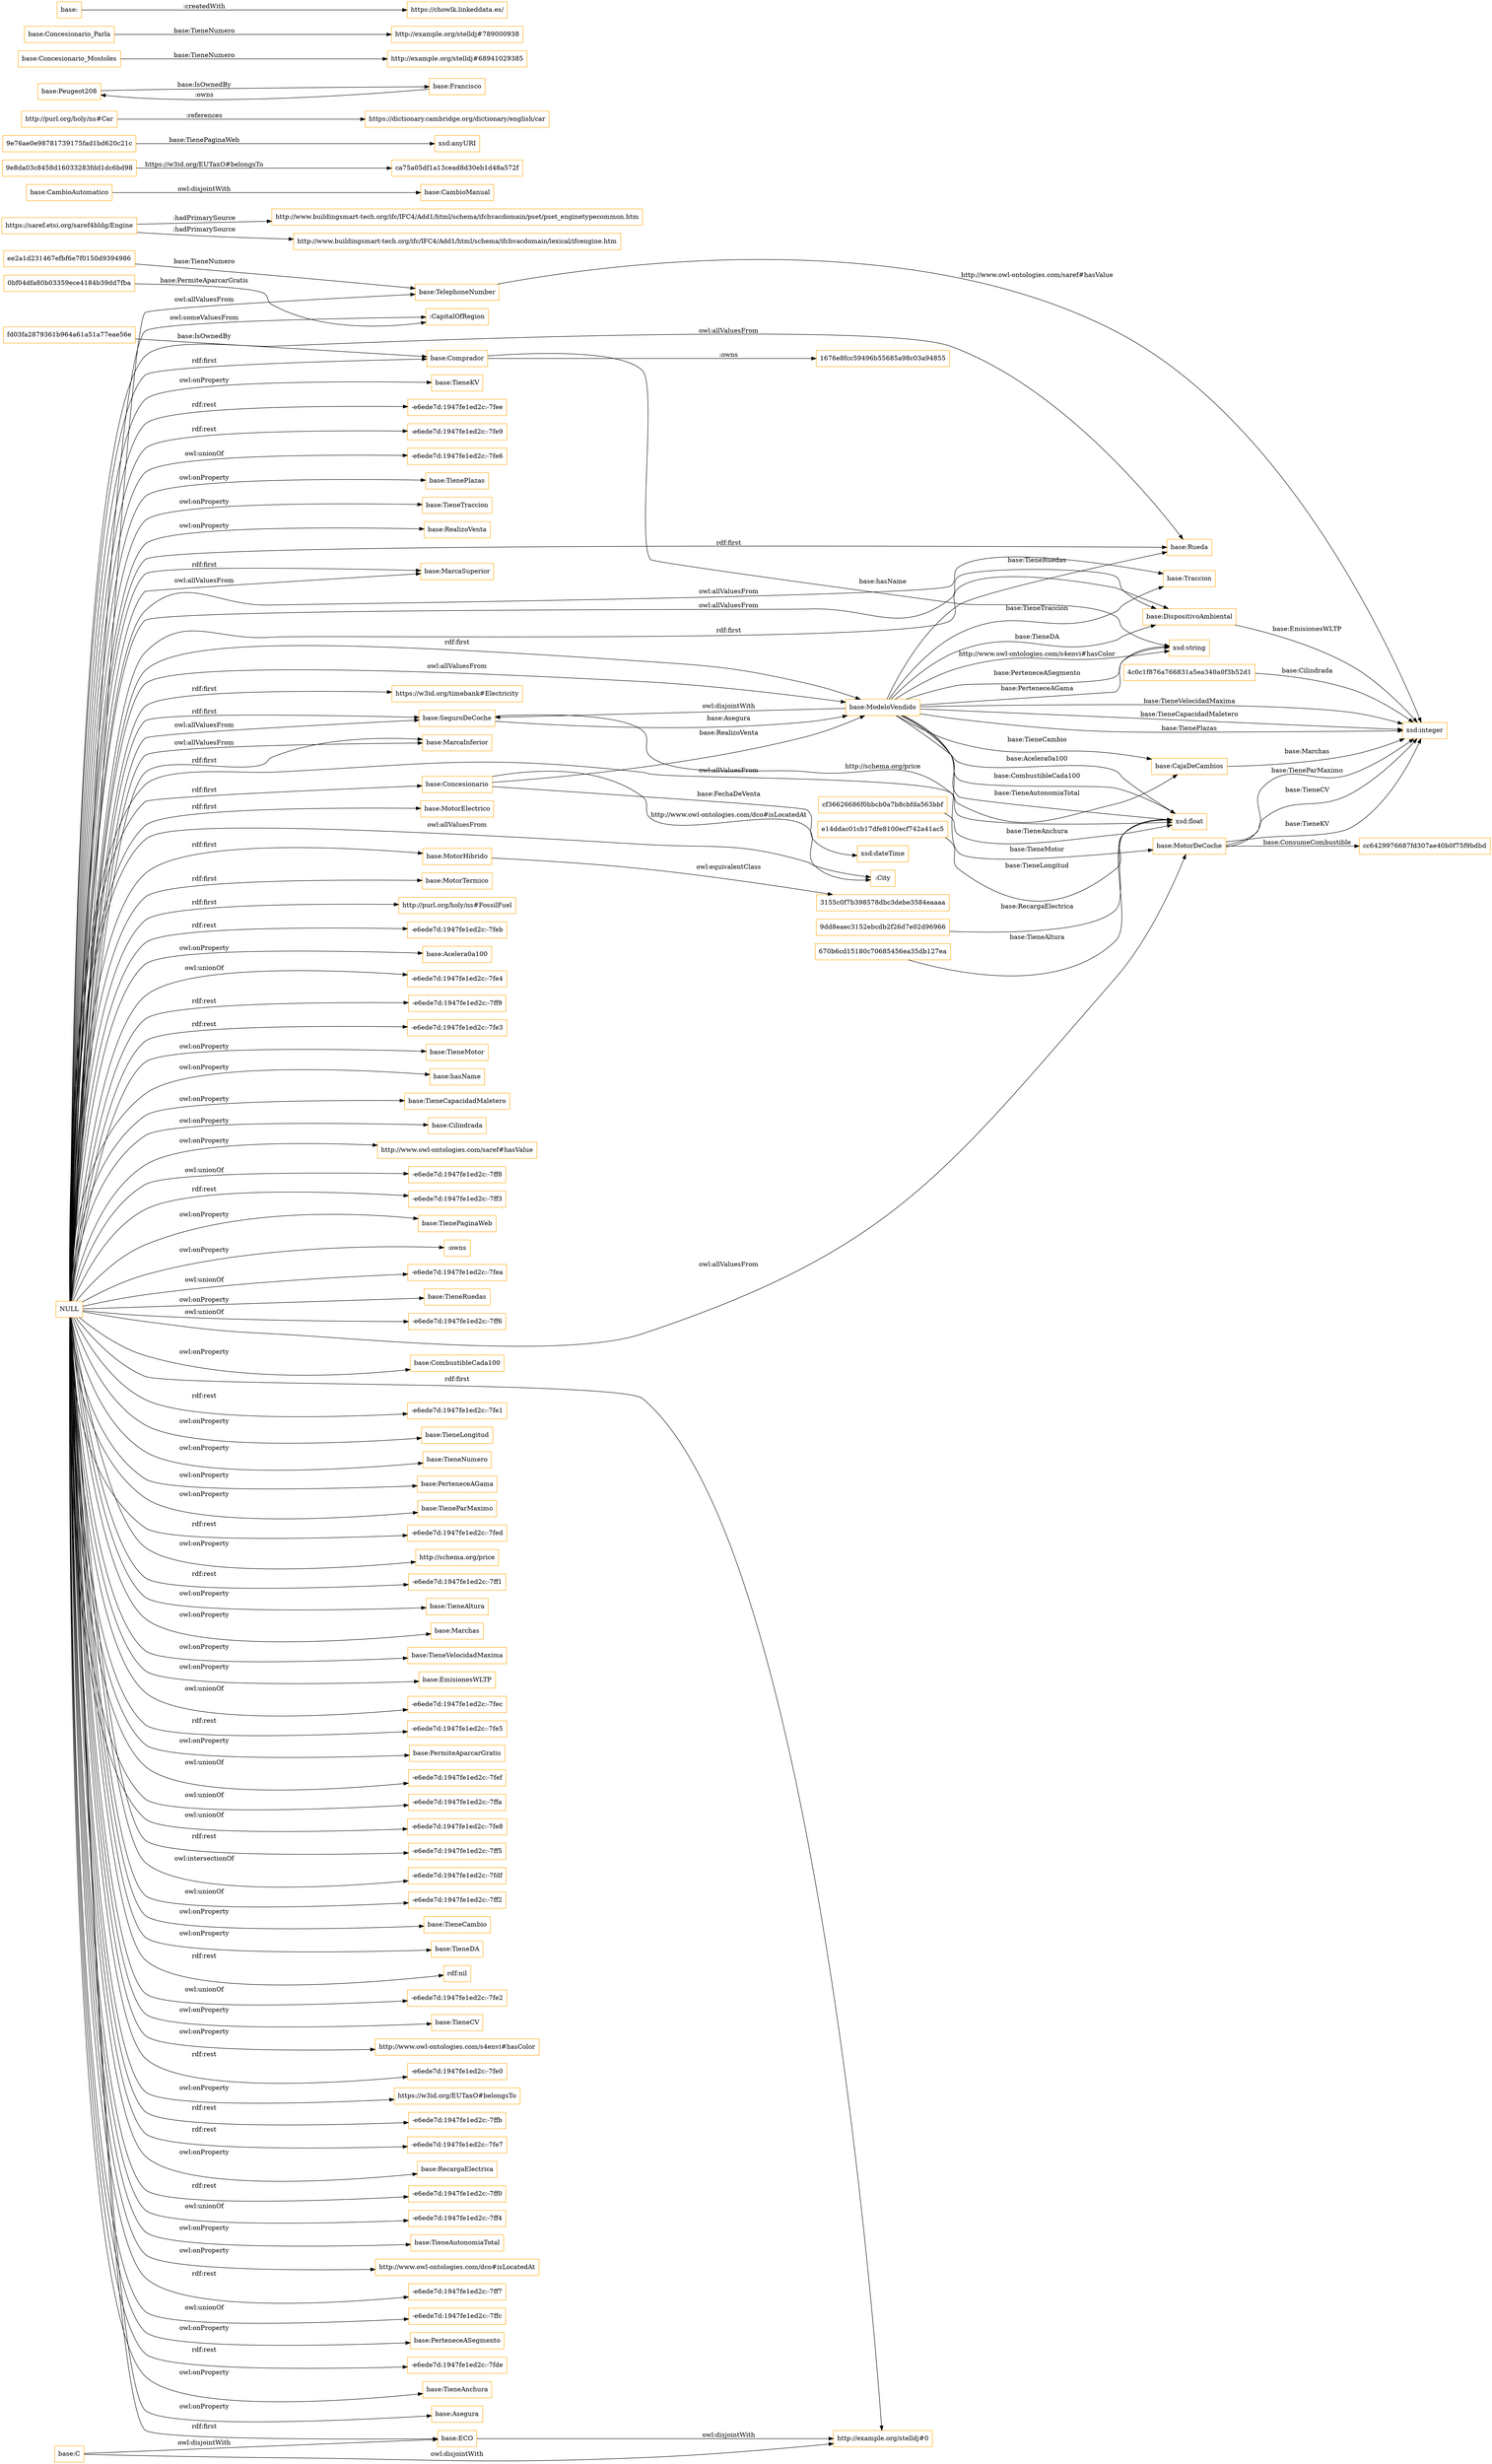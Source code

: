 digraph ar2dtool_diagram { 
rankdir=LR;
size="1501"
node [shape = rectangle, color="orange"]; "670b6cd15180c70685456ea35db127ea" "base:Traccion" "1676e8fcc59496b55685a98c03a94855" "base:SeguroDeCoche" "e14ddac01cb17dfe8100ecf742a41ac5" "ee2a1d231467efbf6e7f0150d9394986" "base:MarcaSuperior" ":CapitalOfRegion" "base:DispositivoAmbiental" "https://saref.etsi.org/saref4bldg/Engine" "base:TelephoneNumber" "base:Comprador" "base:MotorDeCoche" "base:Rueda" "4c0c1f876a766831a5ea340a0f3b52d1" "fd03fa2879361b964a61a51a77eae56e" "base:Concesionario" "base:CambioManual" "9dd8eaec3152ebcdb2f26d7e02d96966" "9e8da03c8458d16033283fdd1dc6bd98" "https://w3id.org/timebank#Electricity" "base:CajaDeCambios" "base:MarcaInferior" "9e76ae0e98781739175fad1bd620c21c" "3155c0f7b398578dbc3debe3584eaaaa" "base:CambioAutomatico" ":City" "base:C" "base:ECO" "http://purl.org/holy/ns#Car" "ca75a05df1a13cead8d30eb1d48a572f" "base:ModeloVendido" "base:MotorElectrico" "base:MotorHibrido" "http://example.org/stelldj#0" "cc6429976687fd307ae40b0f75f9bdbd" "base:MotorTermico" "http://purl.org/holy/ns#FossilFuel" "0bf04dfa80b03359ece4184b39dd7fba" "cf36626686f0bbcb0a7b8cbfda563bbf" ; /*classes style*/
	"base:C" -> "http://example.org/stelldj#0" [ label = "owl:disjointWith" ];
	"base:C" -> "base:ECO" [ label = "owl:disjointWith" ];
	"base:Peugeot208" -> "base:Francisco" [ label = "base:IsOwnedBy" ];
	"http://purl.org/holy/ns#Car" -> "https://dictionary.cambridge.org/dictionary/english/car" [ label = ":references" ];
	"base:CambioAutomatico" -> "base:CambioManual" [ label = "owl:disjointWith" ];
	"base:Concesionario_Mostoles" -> "http://example.org/stelldj#68941029385" [ label = "base:TieneNumero" ];
	"base:Francisco" -> "base:Peugeot208" [ label = ":owns" ];
	"NULL" -> "-e6ede7d:1947fe1ed2c:-7feb" [ label = "rdf:rest" ];
	"NULL" -> "base:Traccion" [ label = "owl:allValuesFrom" ];
	"NULL" -> "base:Acelera0a100" [ label = "owl:onProperty" ];
	"NULL" -> "-e6ede7d:1947fe1ed2c:-7fe4" [ label = "owl:unionOf" ];
	"NULL" -> "-e6ede7d:1947fe1ed2c:-7ff9" [ label = "rdf:rest" ];
	"NULL" -> "base:MarcaInferior" [ label = "owl:allValuesFrom" ];
	"NULL" -> "-e6ede7d:1947fe1ed2c:-7fe3" [ label = "rdf:rest" ];
	"NULL" -> "base:TieneMotor" [ label = "owl:onProperty" ];
	"NULL" -> "base:hasName" [ label = "owl:onProperty" ];
	"NULL" -> "base:Comprador" [ label = "rdf:first" ];
	"NULL" -> "base:TieneCapacidadMaletero" [ label = "owl:onProperty" ];
	"NULL" -> "base:Cilindrada" [ label = "owl:onProperty" ];
	"NULL" -> "http://www.owl-ontologies.com/saref#hasValue" [ label = "owl:onProperty" ];
	"NULL" -> "base:MotorTermico" [ label = "rdf:first" ];
	"NULL" -> "-e6ede7d:1947fe1ed2c:-7ff8" [ label = "owl:unionOf" ];
	"NULL" -> "-e6ede7d:1947fe1ed2c:-7ff3" [ label = "rdf:rest" ];
	"NULL" -> "base:TienePaginaWeb" [ label = "owl:onProperty" ];
	"NULL" -> ":owns" [ label = "owl:onProperty" ];
	"NULL" -> "-e6ede7d:1947fe1ed2c:-7fea" [ label = "owl:unionOf" ];
	"NULL" -> "base:TieneRuedas" [ label = "owl:onProperty" ];
	"NULL" -> "-e6ede7d:1947fe1ed2c:-7ff6" [ label = "owl:unionOf" ];
	"NULL" -> "base:CombustibleCada100" [ label = "owl:onProperty" ];
	"NULL" -> "-e6ede7d:1947fe1ed2c:-7fe1" [ label = "rdf:rest" ];
	"NULL" -> "base:TieneLongitud" [ label = "owl:onProperty" ];
	"NULL" -> "base:TieneNumero" [ label = "owl:onProperty" ];
	"NULL" -> "http://example.org/stelldj#0" [ label = "rdf:first" ];
	"NULL" -> "base:PerteneceAGama" [ label = "owl:onProperty" ];
	"NULL" -> "base:ModeloVendido" [ label = "owl:allValuesFrom" ];
	"NULL" -> "base:TieneParMaximo" [ label = "owl:onProperty" ];
	"NULL" -> "-e6ede7d:1947fe1ed2c:-7fed" [ label = "rdf:rest" ];
	"NULL" -> "http://schema.org/price" [ label = "owl:onProperty" ];
	"NULL" -> "-e6ede7d:1947fe1ed2c:-7ff1" [ label = "rdf:rest" ];
	"NULL" -> "base:TieneAltura" [ label = "owl:onProperty" ];
	"NULL" -> "base:Marchas" [ label = "owl:onProperty" ];
	"NULL" -> "base:TieneVelocidadMaxima" [ label = "owl:onProperty" ];
	"NULL" -> "base:EmisionesWLTP" [ label = "owl:onProperty" ];
	"NULL" -> "-e6ede7d:1947fe1ed2c:-7fec" [ label = "owl:unionOf" ];
	"NULL" -> "-e6ede7d:1947fe1ed2c:-7fe5" [ label = "rdf:rest" ];
	"NULL" -> "base:PermiteAparcarGratis" [ label = "owl:onProperty" ];
	"NULL" -> "-e6ede7d:1947fe1ed2c:-7fef" [ label = "owl:unionOf" ];
	"NULL" -> "base:ModeloVendido" [ label = "rdf:first" ];
	"NULL" -> "base:Rueda" [ label = "owl:allValuesFrom" ];
	"NULL" -> "-e6ede7d:1947fe1ed2c:-7ffa" [ label = "owl:unionOf" ];
	"NULL" -> "base:CajaDeCambios" [ label = "owl:allValuesFrom" ];
	"NULL" -> "-e6ede7d:1947fe1ed2c:-7fe8" [ label = "owl:unionOf" ];
	"NULL" -> "-e6ede7d:1947fe1ed2c:-7ff5" [ label = "rdf:rest" ];
	"NULL" -> "-e6ede7d:1947fe1ed2c:-7fdf" [ label = "owl:intersectionOf" ];
	"NULL" -> "-e6ede7d:1947fe1ed2c:-7ff2" [ label = "owl:unionOf" ];
	"NULL" -> "base:TieneCambio" [ label = "owl:onProperty" ];
	"NULL" -> "https://w3id.org/timebank#Electricity" [ label = "rdf:first" ];
	"NULL" -> "base:TieneDA" [ label = "owl:onProperty" ];
	"NULL" -> "rdf:nil" [ label = "rdf:rest" ];
	"NULL" -> "base:DispositivoAmbiental" [ label = "owl:allValuesFrom" ];
	"NULL" -> "-e6ede7d:1947fe1ed2c:-7fe2" [ label = "owl:unionOf" ];
	"NULL" -> "base:DispositivoAmbiental" [ label = "rdf:first" ];
	"NULL" -> "base:TieneCV" [ label = "owl:onProperty" ];
	"NULL" -> "http://purl.org/holy/ns#FossilFuel" [ label = "rdf:first" ];
	"NULL" -> "http://www.owl-ontologies.com/s4envi#hasColor" [ label = "owl:onProperty" ];
	"NULL" -> "-e6ede7d:1947fe1ed2c:-7fe0" [ label = "rdf:rest" ];
	"NULL" -> "base:MarcaSuperior" [ label = "rdf:first" ];
	"NULL" -> "https://w3id.org/EUTaxO#belongsTo" [ label = "owl:onProperty" ];
	"NULL" -> "-e6ede7d:1947fe1ed2c:-7ffb" [ label = "rdf:rest" ];
	"NULL" -> "base:SeguroDeCoche" [ label = "owl:allValuesFrom" ];
	"NULL" -> "base:SeguroDeCoche" [ label = "rdf:first" ];
	"NULL" -> "base:Concesionario" [ label = "rdf:first" ];
	"NULL" -> "base:MotorElectrico" [ label = "rdf:first" ];
	"NULL" -> "-e6ede7d:1947fe1ed2c:-7fe7" [ label = "rdf:rest" ];
	"NULL" -> "base:RecargaElectrica" [ label = "owl:onProperty" ];
	"NULL" -> "base:Rueda" [ label = "rdf:first" ];
	"NULL" -> "-e6ede7d:1947fe1ed2c:-7ff0" [ label = "rdf:rest" ];
	"NULL" -> "base:ECO" [ label = "rdf:first" ];
	"NULL" -> "-e6ede7d:1947fe1ed2c:-7ff4" [ label = "owl:unionOf" ];
	"NULL" -> "base:TieneAutonomiaTotal" [ label = "owl:onProperty" ];
	"NULL" -> "http://www.owl-ontologies.com/dco#isLocatedAt" [ label = "owl:onProperty" ];
	"NULL" -> "-e6ede7d:1947fe1ed2c:-7ff7" [ label = "rdf:rest" ];
	"NULL" -> "base:MarcaInferior" [ label = "rdf:first" ];
	"NULL" -> "-e6ede7d:1947fe1ed2c:-7ffc" [ label = "owl:unionOf" ];
	"NULL" -> ":CapitalOfRegion" [ label = "owl:someValuesFrom" ];
	"NULL" -> "base:MotorHibrido" [ label = "rdf:first" ];
	"NULL" -> "base:PerteneceASegmento" [ label = "owl:onProperty" ];
	"NULL" -> "-e6ede7d:1947fe1ed2c:-7fde" [ label = "rdf:rest" ];
	"NULL" -> "base:TieneAnchura" [ label = "owl:onProperty" ];
	"NULL" -> "base:TelephoneNumber" [ label = "owl:allValuesFrom" ];
	"NULL" -> "base:MotorDeCoche" [ label = "owl:allValuesFrom" ];
	"NULL" -> ":City" [ label = "owl:allValuesFrom" ];
	"NULL" -> "base:Asegura" [ label = "owl:onProperty" ];
	"NULL" -> "base:MarcaSuperior" [ label = "owl:allValuesFrom" ];
	"NULL" -> "base:TieneKV" [ label = "owl:onProperty" ];
	"NULL" -> "-e6ede7d:1947fe1ed2c:-7fee" [ label = "rdf:rest" ];
	"NULL" -> "-e6ede7d:1947fe1ed2c:-7fe9" [ label = "rdf:rest" ];
	"NULL" -> "-e6ede7d:1947fe1ed2c:-7fe6" [ label = "owl:unionOf" ];
	"NULL" -> "base:TienePlazas" [ label = "owl:onProperty" ];
	"NULL" -> "base:TieneTraccion" [ label = "owl:onProperty" ];
	"NULL" -> "base:RealizoVenta" [ label = "owl:onProperty" ];
	"base:MotorHibrido" -> "3155c0f7b398578dbc3debe3584eaaaa" [ label = "owl:equivalentClass" ];
	"https://saref.etsi.org/saref4bldg/Engine" -> "http://www.buildingsmart-tech.org/ifc/IFC4/Add1/html/schema/ifchvacdomain/pset/pset_enginetypecommon.htm" [ label = ":hadPrimarySource" ];
	"https://saref.etsi.org/saref4bldg/Engine" -> "http://www.buildingsmart-tech.org/ifc/IFC4/Add1/html/schema/ifchvacdomain/lexical/ifcengine.htm" [ label = ":hadPrimarySource" ];
	"base:ECO" -> "http://example.org/stelldj#0" [ label = "owl:disjointWith" ];
	"base:Concesionario_Parla" -> "http://example.org/stelldj#789000938" [ label = "base:TieneNumero" ];
	"base:ModeloVendido" -> "base:SeguroDeCoche" [ label = "owl:disjointWith" ];
	"base:" -> "https://chowlk.linkeddata.es/" [ label = ":createdWith" ];
	"fd03fa2879361b964a61a51a77eae56e" -> "base:Comprador" [ label = "base:IsOwnedBy" ];
	"base:Comprador" -> "xsd:string" [ label = "base:hasName" ];
	"base:Concesionario" -> "xsd:dateTime" [ label = "base:FechaDeVenta" ];
	"ee2a1d231467efbf6e7f0150d9394986" -> "base:TelephoneNumber" [ label = "base:TieneNumero" ];
	"base:ModeloVendido" -> "base:Traccion" [ label = "base:TieneTraccion" ];
	"9e76ae0e98781739175fad1bd620c21c" -> "xsd:anyURI" [ label = "base:TienePaginaWeb" ];
	"e14ddac01cb17dfe8100ecf742a41ac5" -> "xsd:float" [ label = "base:TieneLongitud" ];
	"670b6cd15180c70685456ea35db127ea" -> "xsd:float" [ label = "base:TieneAltura" ];
	"base:ModeloVendido" -> "xsd:float" [ label = "base:Acelera0a100" ];
	"base:MotorDeCoche" -> "xsd:integer" [ label = "base:TieneCV" ];
	"base:TelephoneNumber" -> "xsd:integer" [ label = "http://www.owl-ontologies.com/saref#hasValue" ];
	"base:ModeloVendido" -> "base:Rueda" [ label = "base:TieneRuedas" ];
	"base:MotorDeCoche" -> "cc6429976687fd307ae40b0f75f9bdbd" [ label = "base:ConsumeCombustible" ];
	"base:Concesionario" -> "base:ModeloVendido" [ label = "base:RealizoVenta" ];
	"base:Concesionario" -> ":City" [ label = "http://www.owl-ontologies.com/dco#isLocatedAt" ];
	"base:SeguroDeCoche" -> "xsd:float" [ label = "http://schema.org/price" ];
	"base:SeguroDeCoche" -> "base:ModeloVendido" [ label = "base:Asegura" ];
	"base:ModeloVendido" -> "base:DispositivoAmbiental" [ label = "base:TieneDA" ];
	"base:ModeloVendido" -> "base:CajaDeCambios" [ label = "base:TieneCambio" ];
	"base:ModeloVendido" -> "xsd:float" [ label = "base:CombustibleCada100" ];
	"cf36626686f0bbcb0a7b8cbfda563bbf" -> "xsd:float" [ label = "base:TieneAnchura" ];
	"base:ModeloVendido" -> "xsd:string" [ label = "base:PerteneceAGama" ];
	"base:ModeloVendido" -> "xsd:integer" [ label = "base:TieneVelocidadMaxima" ];
	"base:ModeloVendido" -> "xsd:integer" [ label = "base:TieneCapacidadMaletero" ];
	"base:MotorDeCoche" -> "xsd:integer" [ label = "base:TieneKV" ];
	"base:ModeloVendido" -> "xsd:string" [ label = "http://www.owl-ontologies.com/s4envi#hasColor" ];
	"base:ModeloVendido" -> "xsd:float" [ label = "base:TieneAutonomiaTotal" ];
	"9e8da03c8458d16033283fdd1dc6bd98" -> "ca75a05df1a13cead8d30eb1d48a572f" [ label = "https://w3id.org/EUTaxO#belongsTo" ];
	"base:CajaDeCambios" -> "xsd:integer" [ label = "base:Marchas" ];
	"base:ModeloVendido" -> "base:MotorDeCoche" [ label = "base:TieneMotor" ];
	"base:ModeloVendido" -> "xsd:string" [ label = "base:PerteneceASegmento" ];
	"9dd8eaec3152ebcdb2f26d7e02d96966" -> "xsd:float" [ label = "base:RecargaElectrica" ];
	"base:Comprador" -> "1676e8fcc59496b55685a98c03a94855" [ label = ":owns" ];
	"base:ModeloVendido" -> "xsd:integer" [ label = "base:TienePlazas" ];
	"base:MotorDeCoche" -> "xsd:integer" [ label = "base:TieneParMaximo" ];
	"4c0c1f876a766831a5ea340a0f3b52d1" -> "xsd:integer" [ label = "base:Cilindrada" ];
	"base:DispositivoAmbiental" -> "xsd:integer" [ label = "base:EmisionesWLTP" ];
	"0bf04dfa80b03359ece4184b39dd7fba" -> ":CapitalOfRegion" [ label = "base:PermiteAparcarGratis" ];

}
